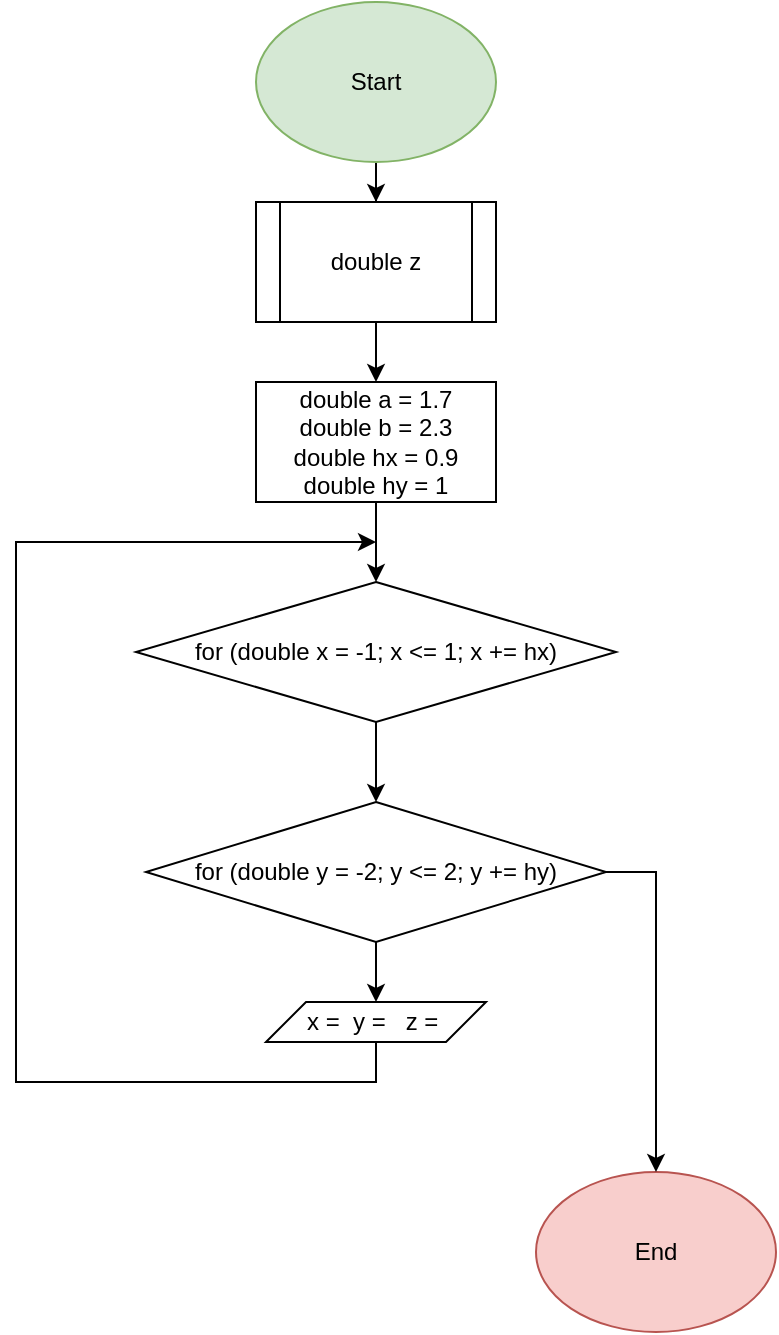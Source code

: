 <mxfile version="24.9.3">
  <diagram name="Страница — 1" id="pOlDwBrX3zVWblW9aUCq">
    <mxGraphModel dx="712" dy="771" grid="1" gridSize="10" guides="1" tooltips="1" connect="1" arrows="1" fold="1" page="1" pageScale="1" pageWidth="827" pageHeight="1169" math="0" shadow="0">
      <root>
        <mxCell id="0" />
        <mxCell id="1" parent="0" />
        <mxCell id="wbMmdWR6pjGtqJ4Q2Kkp-6" value="" style="edgeStyle=orthogonalEdgeStyle;rounded=0;orthogonalLoop=1;jettySize=auto;html=1;" edge="1" parent="1" source="wbMmdWR6pjGtqJ4Q2Kkp-1" target="wbMmdWR6pjGtqJ4Q2Kkp-3">
          <mxGeometry relative="1" as="geometry" />
        </mxCell>
        <mxCell id="wbMmdWR6pjGtqJ4Q2Kkp-1" value="Start" style="ellipse;whiteSpace=wrap;html=1;fillColor=#d5e8d4;strokeColor=#82b366;" vertex="1" parent="1">
          <mxGeometry x="280" width="120" height="80" as="geometry" />
        </mxCell>
        <mxCell id="wbMmdWR6pjGtqJ4Q2Kkp-2" value="End" style="ellipse;whiteSpace=wrap;html=1;fillColor=#f8cecc;strokeColor=#b85450;" vertex="1" parent="1">
          <mxGeometry x="420" y="585" width="120" height="80" as="geometry" />
        </mxCell>
        <mxCell id="wbMmdWR6pjGtqJ4Q2Kkp-5" value="" style="edgeStyle=orthogonalEdgeStyle;rounded=0;orthogonalLoop=1;jettySize=auto;html=1;" edge="1" parent="1" source="wbMmdWR6pjGtqJ4Q2Kkp-3" target="wbMmdWR6pjGtqJ4Q2Kkp-4">
          <mxGeometry relative="1" as="geometry" />
        </mxCell>
        <mxCell id="wbMmdWR6pjGtqJ4Q2Kkp-3" value="double z" style="shape=process;whiteSpace=wrap;html=1;backgroundOutline=1;" vertex="1" parent="1">
          <mxGeometry x="280" y="100" width="120" height="60" as="geometry" />
        </mxCell>
        <mxCell id="wbMmdWR6pjGtqJ4Q2Kkp-8" value="" style="edgeStyle=orthogonalEdgeStyle;rounded=0;orthogonalLoop=1;jettySize=auto;html=1;" edge="1" parent="1" source="wbMmdWR6pjGtqJ4Q2Kkp-4" target="wbMmdWR6pjGtqJ4Q2Kkp-7">
          <mxGeometry relative="1" as="geometry" />
        </mxCell>
        <mxCell id="wbMmdWR6pjGtqJ4Q2Kkp-4" value="&lt;div&gt;double a = 1.7&lt;/div&gt;&lt;div&gt;double b = 2.3&lt;/div&gt;&lt;div&gt;double hx = 0.9&lt;/div&gt;&lt;div&gt;double hy = 1&lt;/div&gt;" style="rounded=0;whiteSpace=wrap;html=1;" vertex="1" parent="1">
          <mxGeometry x="280" y="190" width="120" height="60" as="geometry" />
        </mxCell>
        <mxCell id="wbMmdWR6pjGtqJ4Q2Kkp-11" value="" style="edgeStyle=orthogonalEdgeStyle;rounded=0;orthogonalLoop=1;jettySize=auto;html=1;" edge="1" parent="1" source="wbMmdWR6pjGtqJ4Q2Kkp-7" target="wbMmdWR6pjGtqJ4Q2Kkp-9">
          <mxGeometry relative="1" as="geometry" />
        </mxCell>
        <mxCell id="wbMmdWR6pjGtqJ4Q2Kkp-7" value="for (double x = -1; x &amp;lt;= 1; x += hx)" style="rhombus;whiteSpace=wrap;html=1;" vertex="1" parent="1">
          <mxGeometry x="220" y="290" width="240" height="70" as="geometry" />
        </mxCell>
        <mxCell id="wbMmdWR6pjGtqJ4Q2Kkp-16" value="" style="edgeStyle=orthogonalEdgeStyle;rounded=0;orthogonalLoop=1;jettySize=auto;html=1;" edge="1" parent="1" source="wbMmdWR6pjGtqJ4Q2Kkp-9" target="wbMmdWR6pjGtqJ4Q2Kkp-12">
          <mxGeometry relative="1" as="geometry" />
        </mxCell>
        <mxCell id="wbMmdWR6pjGtqJ4Q2Kkp-18" style="edgeStyle=orthogonalEdgeStyle;rounded=0;orthogonalLoop=1;jettySize=auto;html=1;exitX=1;exitY=0.5;exitDx=0;exitDy=0;entryX=0.5;entryY=0;entryDx=0;entryDy=0;" edge="1" parent="1" source="wbMmdWR6pjGtqJ4Q2Kkp-9" target="wbMmdWR6pjGtqJ4Q2Kkp-2">
          <mxGeometry relative="1" as="geometry" />
        </mxCell>
        <mxCell id="wbMmdWR6pjGtqJ4Q2Kkp-9" value="for (double y = -2; y &amp;lt;= 2; y += hy)" style="rhombus;whiteSpace=wrap;html=1;" vertex="1" parent="1">
          <mxGeometry x="225" y="400" width="230" height="70" as="geometry" />
        </mxCell>
        <mxCell id="wbMmdWR6pjGtqJ4Q2Kkp-17" style="edgeStyle=orthogonalEdgeStyle;rounded=0;orthogonalLoop=1;jettySize=auto;html=1;exitX=0.5;exitY=1;exitDx=0;exitDy=0;" edge="1" parent="1" source="wbMmdWR6pjGtqJ4Q2Kkp-12">
          <mxGeometry relative="1" as="geometry">
            <mxPoint x="340" y="270" as="targetPoint" />
            <Array as="points">
              <mxPoint x="340" y="540" />
              <mxPoint x="160" y="540" />
            </Array>
          </mxGeometry>
        </mxCell>
        <mxCell id="wbMmdWR6pjGtqJ4Q2Kkp-12" value="x =&amp;nbsp; y =&amp;nbsp; &amp;nbsp;z =&amp;nbsp;" style="shape=parallelogram;perimeter=parallelogramPerimeter;whiteSpace=wrap;html=1;fixedSize=1;" vertex="1" parent="1">
          <mxGeometry x="285" y="500" width="110" height="20" as="geometry" />
        </mxCell>
      </root>
    </mxGraphModel>
  </diagram>
</mxfile>
